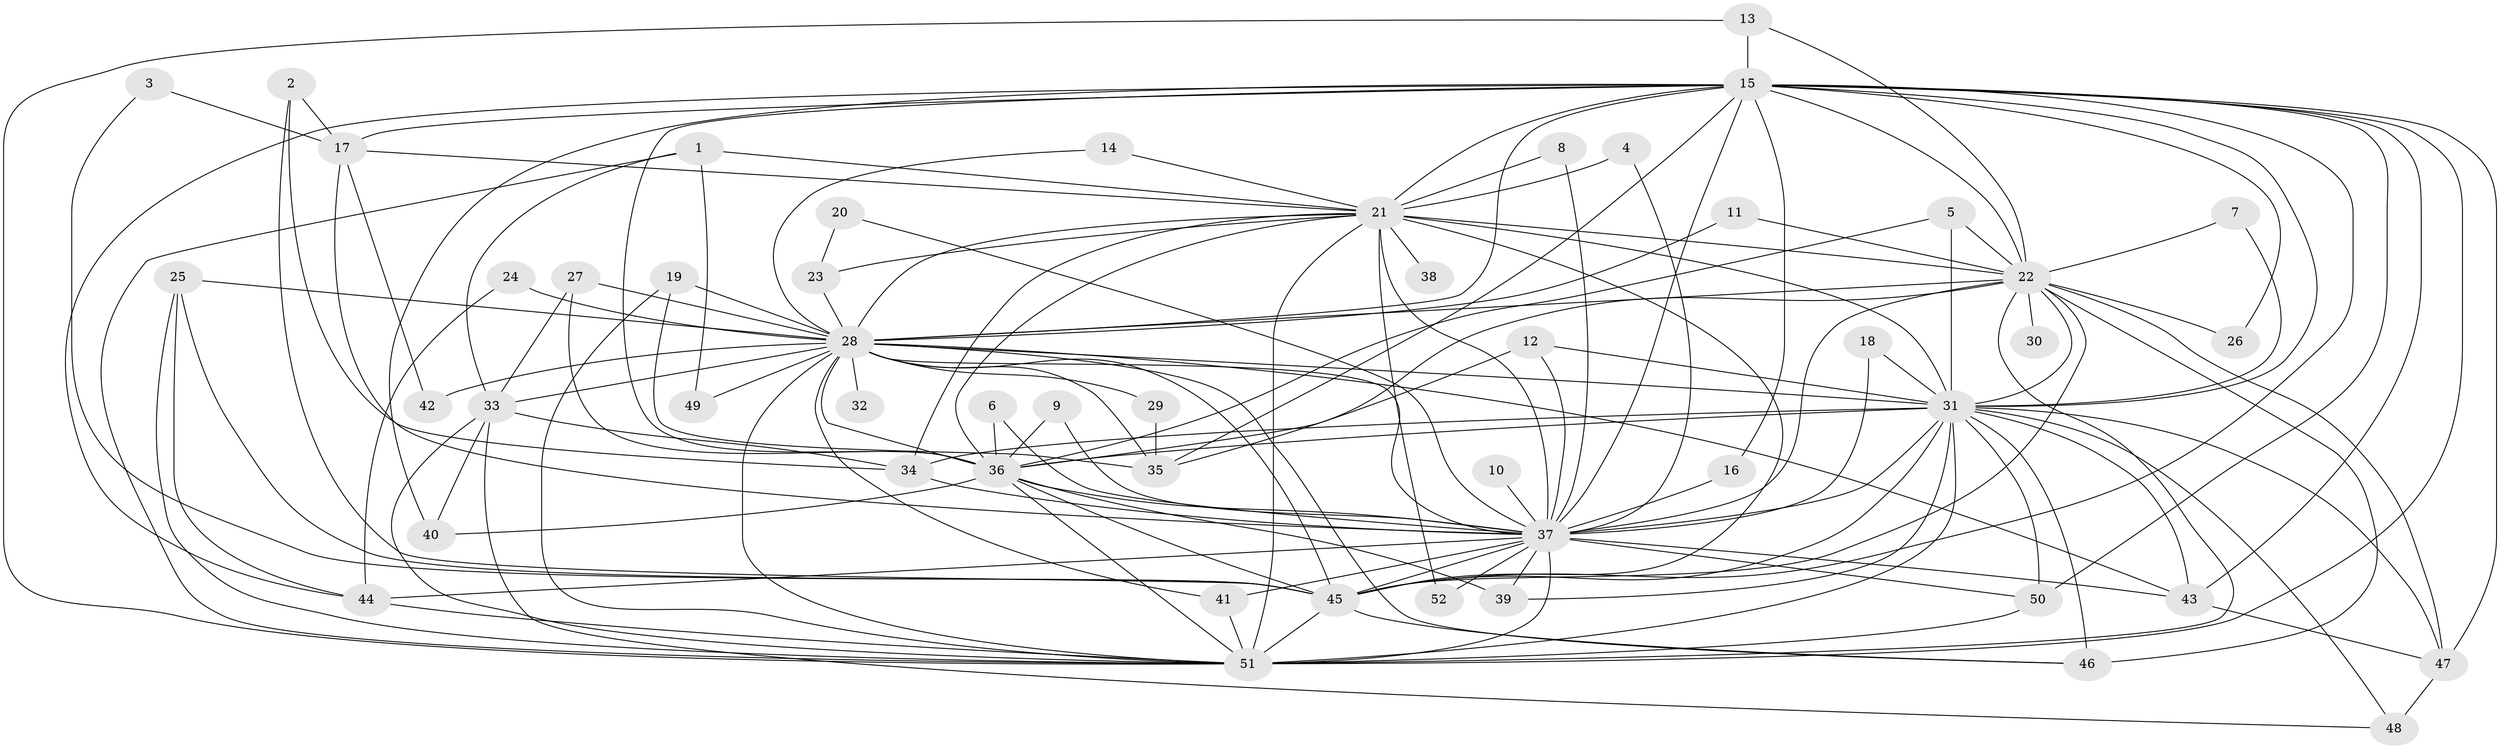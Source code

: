 // original degree distribution, {23: 0.009615384615384616, 20: 0.009615384615384616, 22: 0.038461538461538464, 17: 0.019230769230769232, 21: 0.019230769230769232, 4: 0.0673076923076923, 3: 0.19230769230769232, 2: 0.5576923076923077, 6: 0.019230769230769232, 8: 0.009615384615384616, 10: 0.009615384615384616, 5: 0.04807692307692308}
// Generated by graph-tools (version 1.1) at 2025/49/03/09/25 03:49:42]
// undirected, 52 vertices, 143 edges
graph export_dot {
graph [start="1"]
  node [color=gray90,style=filled];
  1;
  2;
  3;
  4;
  5;
  6;
  7;
  8;
  9;
  10;
  11;
  12;
  13;
  14;
  15;
  16;
  17;
  18;
  19;
  20;
  21;
  22;
  23;
  24;
  25;
  26;
  27;
  28;
  29;
  30;
  31;
  32;
  33;
  34;
  35;
  36;
  37;
  38;
  39;
  40;
  41;
  42;
  43;
  44;
  45;
  46;
  47;
  48;
  49;
  50;
  51;
  52;
  1 -- 21 [weight=1.0];
  1 -- 33 [weight=1.0];
  1 -- 49 [weight=1.0];
  1 -- 51 [weight=1.0];
  2 -- 17 [weight=1.0];
  2 -- 34 [weight=1.0];
  2 -- 45 [weight=1.0];
  3 -- 17 [weight=1.0];
  3 -- 45 [weight=1.0];
  4 -- 21 [weight=1.0];
  4 -- 37 [weight=1.0];
  5 -- 22 [weight=1.0];
  5 -- 31 [weight=1.0];
  5 -- 36 [weight=1.0];
  6 -- 36 [weight=1.0];
  6 -- 37 [weight=1.0];
  7 -- 22 [weight=1.0];
  7 -- 31 [weight=1.0];
  8 -- 21 [weight=1.0];
  8 -- 37 [weight=1.0];
  9 -- 36 [weight=1.0];
  9 -- 37 [weight=1.0];
  10 -- 37 [weight=2.0];
  11 -- 22 [weight=1.0];
  11 -- 28 [weight=1.0];
  12 -- 31 [weight=1.0];
  12 -- 35 [weight=1.0];
  12 -- 37 [weight=2.0];
  13 -- 15 [weight=1.0];
  13 -- 22 [weight=1.0];
  13 -- 51 [weight=1.0];
  14 -- 21 [weight=1.0];
  14 -- 28 [weight=1.0];
  15 -- 16 [weight=1.0];
  15 -- 17 [weight=1.0];
  15 -- 21 [weight=1.0];
  15 -- 22 [weight=1.0];
  15 -- 26 [weight=1.0];
  15 -- 28 [weight=2.0];
  15 -- 31 [weight=2.0];
  15 -- 35 [weight=1.0];
  15 -- 36 [weight=2.0];
  15 -- 37 [weight=2.0];
  15 -- 40 [weight=1.0];
  15 -- 43 [weight=1.0];
  15 -- 44 [weight=1.0];
  15 -- 45 [weight=2.0];
  15 -- 47 [weight=1.0];
  15 -- 50 [weight=1.0];
  15 -- 51 [weight=1.0];
  16 -- 37 [weight=1.0];
  17 -- 21 [weight=1.0];
  17 -- 37 [weight=1.0];
  17 -- 42 [weight=1.0];
  18 -- 31 [weight=1.0];
  18 -- 37 [weight=1.0];
  19 -- 28 [weight=1.0];
  19 -- 35 [weight=1.0];
  19 -- 51 [weight=1.0];
  20 -- 23 [weight=1.0];
  20 -- 37 [weight=1.0];
  21 -- 22 [weight=1.0];
  21 -- 23 [weight=1.0];
  21 -- 28 [weight=1.0];
  21 -- 31 [weight=2.0];
  21 -- 34 [weight=1.0];
  21 -- 36 [weight=2.0];
  21 -- 37 [weight=3.0];
  21 -- 38 [weight=1.0];
  21 -- 45 [weight=1.0];
  21 -- 51 [weight=1.0];
  21 -- 52 [weight=1.0];
  22 -- 26 [weight=1.0];
  22 -- 28 [weight=2.0];
  22 -- 30 [weight=1.0];
  22 -- 31 [weight=1.0];
  22 -- 36 [weight=1.0];
  22 -- 37 [weight=2.0];
  22 -- 45 [weight=3.0];
  22 -- 46 [weight=1.0];
  22 -- 47 [weight=1.0];
  22 -- 51 [weight=1.0];
  23 -- 28 [weight=1.0];
  24 -- 28 [weight=1.0];
  24 -- 44 [weight=1.0];
  25 -- 28 [weight=1.0];
  25 -- 44 [weight=1.0];
  25 -- 45 [weight=1.0];
  25 -- 51 [weight=1.0];
  27 -- 28 [weight=1.0];
  27 -- 33 [weight=1.0];
  27 -- 36 [weight=1.0];
  28 -- 29 [weight=1.0];
  28 -- 31 [weight=1.0];
  28 -- 32 [weight=1.0];
  28 -- 33 [weight=2.0];
  28 -- 35 [weight=1.0];
  28 -- 36 [weight=1.0];
  28 -- 37 [weight=2.0];
  28 -- 41 [weight=1.0];
  28 -- 42 [weight=1.0];
  28 -- 43 [weight=1.0];
  28 -- 45 [weight=1.0];
  28 -- 46 [weight=1.0];
  28 -- 49 [weight=1.0];
  28 -- 51 [weight=2.0];
  29 -- 35 [weight=1.0];
  31 -- 34 [weight=1.0];
  31 -- 36 [weight=1.0];
  31 -- 37 [weight=3.0];
  31 -- 39 [weight=1.0];
  31 -- 43 [weight=1.0];
  31 -- 45 [weight=1.0];
  31 -- 46 [weight=2.0];
  31 -- 47 [weight=1.0];
  31 -- 48 [weight=1.0];
  31 -- 50 [weight=1.0];
  31 -- 51 [weight=2.0];
  33 -- 34 [weight=1.0];
  33 -- 40 [weight=1.0];
  33 -- 48 [weight=1.0];
  33 -- 51 [weight=1.0];
  34 -- 37 [weight=1.0];
  36 -- 37 [weight=3.0];
  36 -- 39 [weight=1.0];
  36 -- 40 [weight=1.0];
  36 -- 45 [weight=1.0];
  36 -- 51 [weight=1.0];
  37 -- 39 [weight=2.0];
  37 -- 41 [weight=1.0];
  37 -- 43 [weight=1.0];
  37 -- 44 [weight=1.0];
  37 -- 45 [weight=2.0];
  37 -- 50 [weight=1.0];
  37 -- 51 [weight=2.0];
  37 -- 52 [weight=1.0];
  41 -- 51 [weight=1.0];
  43 -- 47 [weight=1.0];
  44 -- 51 [weight=2.0];
  45 -- 46 [weight=1.0];
  45 -- 51 [weight=2.0];
  47 -- 48 [weight=1.0];
  50 -- 51 [weight=2.0];
}
